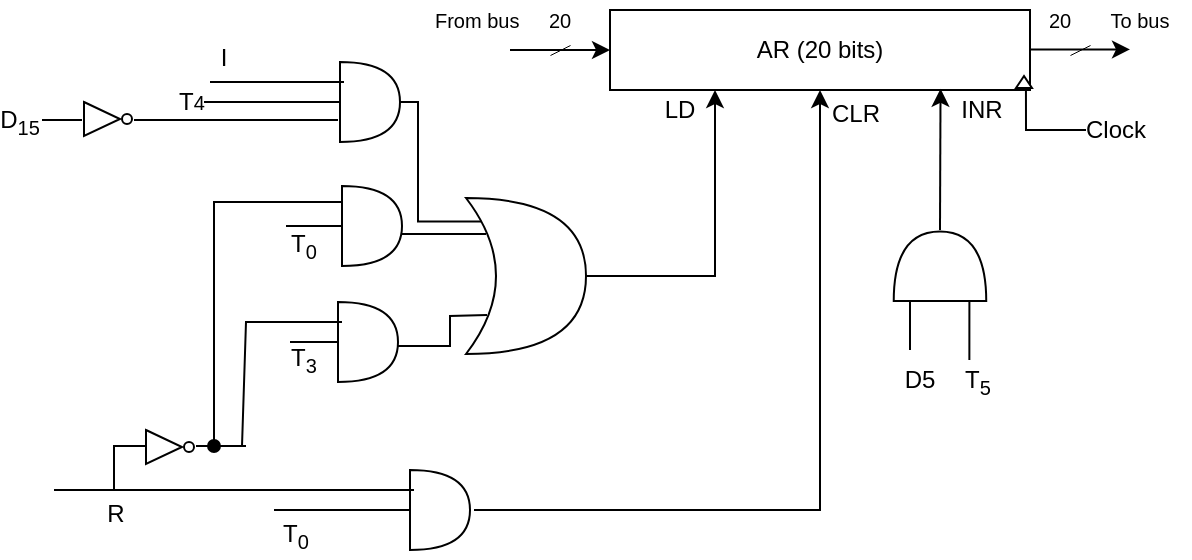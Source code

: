 <mxfile version="20.5.1" type="device"><diagram id="ICTx-QsHI873lWkPcgdm" name="Page-1"><mxGraphModel dx="1038" dy="587" grid="1" gridSize="2" guides="1" tooltips="1" connect="1" arrows="0" fold="1" page="1" pageScale="1" pageWidth="850" pageHeight="1100" math="0" shadow="0"><root><mxCell id="0"/><mxCell id="1" parent="0"/><mxCell id="Bi0T4W0lRSS802xnJa3S-1" value="AR (20 bits)" style="rounded=0;whiteSpace=wrap;html=1;" parent="1" vertex="1"><mxGeometry x="360" y="310" width="210" height="40" as="geometry"/></mxCell><mxCell id="Bi0T4W0lRSS802xnJa3S-2" value="" style="endArrow=classic;html=1;rounded=0;entryX=0;entryY=0.5;entryDx=0;entryDy=0;" parent="1" target="Bi0T4W0lRSS802xnJa3S-1" edge="1"><mxGeometry width="50" height="50" relative="1" as="geometry"><mxPoint x="310" y="330" as="sourcePoint"/><mxPoint x="450" y="290" as="targetPoint"/></mxGeometry></mxCell><mxCell id="Bi0T4W0lRSS802xnJa3S-4" value="" style="endArrow=classic;html=1;rounded=0;entryX=0;entryY=0.5;entryDx=0;entryDy=0;" parent="1" edge="1"><mxGeometry width="50" height="50" relative="1" as="geometry"><mxPoint x="570" y="329.74" as="sourcePoint"/><mxPoint x="620" y="329.74" as="targetPoint"/></mxGeometry></mxCell><mxCell id="Bi0T4W0lRSS802xnJa3S-5" value="&lt;font style=&quot;font-size: 10px;&quot;&gt;From bus&amp;nbsp;&lt;/font&gt;" style="text;html=1;strokeColor=none;fillColor=none;align=center;verticalAlign=middle;whiteSpace=wrap;rounded=0;" parent="1" vertex="1"><mxGeometry x="270" y="310" width="50" height="10" as="geometry"/></mxCell><mxCell id="Bi0T4W0lRSS802xnJa3S-6" value="&lt;font style=&quot;font-size: 10px;&quot;&gt;To bus&lt;/font&gt;" style="text;html=1;strokeColor=none;fillColor=none;align=center;verticalAlign=middle;whiteSpace=wrap;rounded=0;" parent="1" vertex="1"><mxGeometry x="600" y="310" width="50" height="10" as="geometry"/></mxCell><mxCell id="Bi0T4W0lRSS802xnJa3S-8" value="" style="endArrow=none;html=1;rounded=0;fontSize=10;strokeWidth=0.5;" parent="1" edge="1"><mxGeometry width="50" height="50" relative="1" as="geometry"><mxPoint x="590" y="332.5" as="sourcePoint"/><mxPoint x="600" y="327.5" as="targetPoint"/></mxGeometry></mxCell><mxCell id="Bi0T4W0lRSS802xnJa3S-9" value="20" style="text;html=1;strokeColor=none;fillColor=none;align=center;verticalAlign=middle;whiteSpace=wrap;rounded=0;fontSize=10;" parent="1" vertex="1"><mxGeometry x="320" y="305" width="30" height="20" as="geometry"/></mxCell><mxCell id="Bi0T4W0lRSS802xnJa3S-10" value="20" style="text;html=1;strokeColor=none;fillColor=none;align=center;verticalAlign=middle;whiteSpace=wrap;rounded=0;fontSize=10;" parent="1" vertex="1"><mxGeometry x="570" y="305" width="30" height="20" as="geometry"/></mxCell><mxCell id="Bi0T4W0lRSS802xnJa3S-12" value="" style="shape=or;whiteSpace=wrap;html=1;fontSize=10;" parent="1" vertex="1"><mxGeometry x="260" y="540" width="30" height="40" as="geometry"/></mxCell><mxCell id="Bi0T4W0lRSS802xnJa3S-69" style="edgeStyle=orthogonalEdgeStyle;rounded=0;orthogonalLoop=1;jettySize=auto;html=1;exitX=1;exitY=0.5;exitDx=0;exitDy=0;exitPerimeter=0;entryX=0.25;entryY=1;entryDx=0;entryDy=0;strokeWidth=1;fontSize=12;endArrow=classic;endFill=1;" parent="1" source="Bi0T4W0lRSS802xnJa3S-54" target="Bi0T4W0lRSS802xnJa3S-1" edge="1"><mxGeometry relative="1" as="geometry"/></mxCell><mxCell id="Bi0T4W0lRSS802xnJa3S-54" value="" style="shape=xor;whiteSpace=wrap;html=1;fontSize=12;" parent="1" vertex="1"><mxGeometry x="288" y="404" width="60" height="78" as="geometry"/></mxCell><mxCell id="Bi0T4W0lRSS802xnJa3S-70" value="&lt;font face=&quot;Arial, sans-serif&quot;&gt;&lt;span style=&quot;font-size: 12px;&quot;&gt;LD&lt;/span&gt;&lt;/font&gt;" style="text;html=1;strokeColor=none;fillColor=none;align=center;verticalAlign=middle;whiteSpace=wrap;rounded=0;fontSize=10;" parent="1" vertex="1"><mxGeometry x="380" y="350" width="30" height="20" as="geometry"/></mxCell><mxCell id="Bi0T4W0lRSS802xnJa3S-73" style="edgeStyle=orthogonalEdgeStyle;rounded=0;orthogonalLoop=1;jettySize=auto;html=1;exitX=0;exitY=0.25;exitDx=0;exitDy=0;exitPerimeter=0;strokeWidth=1;fontSize=12;endArrow=none;endFill=0;" parent="1" source="Bi0T4W0lRSS802xnJa3S-71" target="Bi0T4W0lRSS802xnJa3S-75" edge="1"><mxGeometry relative="1" as="geometry"><mxPoint x="525.696" y="485" as="targetPoint"/><Array as="points"><mxPoint x="510" y="456"/></Array></mxGeometry></mxCell><mxCell id="Bi0T4W0lRSS802xnJa3S-74" style="edgeStyle=orthogonalEdgeStyle;rounded=0;orthogonalLoop=1;jettySize=auto;html=1;exitX=0;exitY=0.75;exitDx=0;exitDy=0;exitPerimeter=0;strokeWidth=1;fontSize=12;endArrow=none;endFill=0;entryX=0.323;entryY=-0.002;entryDx=0;entryDy=0;entryPerimeter=0;" parent="1" source="Bi0T4W0lRSS802xnJa3S-71" edge="1"><mxGeometry relative="1" as="geometry"><mxPoint x="539.69" y="484.96" as="targetPoint"/><Array as="points"><mxPoint x="540" y="456"/></Array></mxGeometry></mxCell><mxCell id="Bi0T4W0lRSS802xnJa3S-71" value="" style="shape=or;whiteSpace=wrap;html=1;fontSize=12;rotation=-90;" parent="1" vertex="1"><mxGeometry x="507.65" y="415" width="34.69" height="46.25" as="geometry"/></mxCell><mxCell id="Bi0T4W0lRSS802xnJa3S-75" value="&lt;font style=&quot;font-size: 12px;&quot;&gt;&lt;span style=&quot;line-height: 107%; font-family: Arial, sans-serif;&quot;&gt;D5&lt;/span&gt;&lt;/font&gt;" style="text;html=1;strokeColor=none;fillColor=none;align=center;verticalAlign=middle;whiteSpace=wrap;rounded=0;fontSize=10;" parent="1" vertex="1"><mxGeometry x="500" y="480" width="30" height="30" as="geometry"/></mxCell><mxCell id="Bi0T4W0lRSS802xnJa3S-76" value="&lt;font style=&quot;font-size: 12px;&quot;&gt;&lt;span style=&quot;line-height: 107%; font-family: Arial, sans-serif;&quot;&gt;T&lt;sub&gt;5&lt;/sub&gt;&lt;/span&gt;&lt;/font&gt;" style="text;html=1;strokeColor=none;fillColor=none;align=center;verticalAlign=middle;whiteSpace=wrap;rounded=0;fontSize=10;" parent="1" vertex="1"><mxGeometry x="529" y="486.5" width="30" height="20" as="geometry"/></mxCell><mxCell id="Bi0T4W0lRSS802xnJa3S-79" value="&lt;font face=&quot;Arial, sans-serif&quot;&gt;&lt;span style=&quot;font-size: 12px;&quot;&gt;INR&lt;/span&gt;&lt;/font&gt;" style="text;html=1;strokeColor=none;fillColor=none;align=center;verticalAlign=middle;whiteSpace=wrap;rounded=0;fontSize=10;" parent="1" vertex="1"><mxGeometry x="531" y="350" width="30" height="20" as="geometry"/></mxCell><mxCell id="Bi0T4W0lRSS802xnJa3S-82" style="edgeStyle=orthogonalEdgeStyle;rounded=0;orthogonalLoop=1;jettySize=auto;html=1;exitX=0;exitY=0.5;exitDx=0;exitDy=0;entryX=0.857;entryY=1;entryDx=0;entryDy=0;entryPerimeter=0;strokeWidth=1;fontSize=12;startArrow=none;startFill=0;endArrow=none;endFill=0;" parent="1" source="Bi0T4W0lRSS802xnJa3S-81" edge="1"><mxGeometry relative="1" as="geometry"><Array as="points"><mxPoint x="568" y="370"/></Array><mxPoint x="567.97" y="350" as="targetPoint"/></mxGeometry></mxCell><mxCell id="Bi0T4W0lRSS802xnJa3S-81" value="&lt;font face=&quot;Arial, sans-serif&quot;&gt;&lt;span style=&quot;font-size: 12px;&quot;&gt;Clock&lt;/span&gt;&lt;/font&gt;" style="text;html=1;strokeColor=none;fillColor=none;align=center;verticalAlign=middle;whiteSpace=wrap;rounded=0;fontSize=10;" parent="1" vertex="1"><mxGeometry x="598" y="360" width="30" height="20" as="geometry"/></mxCell><mxCell id="Bi0T4W0lRSS802xnJa3S-83" value="" style="triangle;whiteSpace=wrap;html=1;fontSize=12;rotation=-90;" parent="1" vertex="1"><mxGeometry x="564" y="342" width="6" height="8" as="geometry"/></mxCell><mxCell id="fhyUuL2Vq0NOQQih1WCm-1" value="" style="endArrow=classic;html=1;rounded=0;entryX=0.787;entryY=0.985;entryDx=0;entryDy=0;entryPerimeter=0;" edge="1" parent="1" target="Bi0T4W0lRSS802xnJa3S-1"><mxGeometry width="50" height="50" relative="1" as="geometry"><mxPoint x="525" y="420" as="sourcePoint"/><mxPoint x="550" y="362" as="targetPoint"/></mxGeometry></mxCell><mxCell id="fhyUuL2Vq0NOQQih1WCm-2" style="edgeStyle=orthogonalEdgeStyle;rounded=0;orthogonalLoop=1;jettySize=auto;html=1;entryX=0.5;entryY=1;entryDx=0;entryDy=0;strokeWidth=1;fontSize=12;endArrow=classic;endFill=1;" edge="1" parent="1" target="Bi0T4W0lRSS802xnJa3S-1"><mxGeometry relative="1" as="geometry"><mxPoint x="292" y="560" as="sourcePoint"/><mxPoint x="466.5" y="380" as="targetPoint"/><Array as="points"><mxPoint x="465" y="560"/></Array></mxGeometry></mxCell><mxCell id="fhyUuL2Vq0NOQQih1WCm-3" value="&lt;font face=&quot;Arial, sans-serif&quot;&gt;&lt;span style=&quot;font-size: 12px;&quot;&gt;CLR&lt;/span&gt;&lt;/font&gt;" style="text;html=1;strokeColor=none;fillColor=none;align=center;verticalAlign=middle;whiteSpace=wrap;rounded=0;fontSize=10;" vertex="1" parent="1"><mxGeometry x="468" y="352" width="30" height="20" as="geometry"/></mxCell><mxCell id="fhyUuL2Vq0NOQQih1WCm-11" value="" style="endArrow=none;html=1;rounded=0;entryX=0;entryY=0.5;entryDx=0;entryDy=0;entryPerimeter=0;" edge="1" parent="1" target="Bi0T4W0lRSS802xnJa3S-12"><mxGeometry width="50" height="50" relative="1" as="geometry"><mxPoint x="192" y="560" as="sourcePoint"/><mxPoint x="204" y="546" as="targetPoint"/></mxGeometry></mxCell><mxCell id="fhyUuL2Vq0NOQQih1WCm-12" value="&lt;font style=&quot;&quot;&gt;&lt;span style=&quot;line-height: 107%; font-family: Arial, sans-serif;&quot;&gt;&lt;span style=&quot;font-size: 12px;&quot;&gt;T&lt;sub&gt;0&lt;/sub&gt;&lt;/span&gt;&lt;/span&gt;&lt;/font&gt;" style="text;html=1;strokeColor=none;fillColor=none;align=center;verticalAlign=middle;whiteSpace=wrap;rounded=0;fontSize=10;" vertex="1" parent="1"><mxGeometry x="188" y="564" width="30" height="20" as="geometry"/></mxCell><mxCell id="fhyUuL2Vq0NOQQih1WCm-13" value="" style="endArrow=none;html=1;rounded=0;entryX=0;entryY=0.5;entryDx=0;entryDy=0;entryPerimeter=0;" edge="1" parent="1"><mxGeometry width="50" height="50" relative="1" as="geometry"><mxPoint x="82" y="550" as="sourcePoint"/><mxPoint x="262" y="550" as="targetPoint"/></mxGeometry></mxCell><mxCell id="fhyUuL2Vq0NOQQih1WCm-14" value="&lt;font face=&quot;Arial, sans-serif&quot;&gt;&lt;span style=&quot;font-size: 12px;&quot;&gt;R&lt;/span&gt;&lt;/font&gt;" style="text;html=1;strokeColor=none;fillColor=none;align=center;verticalAlign=middle;whiteSpace=wrap;rounded=0;fontSize=10;" vertex="1" parent="1"><mxGeometry x="98" y="552" width="30" height="20" as="geometry"/></mxCell><mxCell id="fhyUuL2Vq0NOQQih1WCm-15" value="" style="triangle;whiteSpace=wrap;html=1;" vertex="1" parent="1"><mxGeometry x="128" y="520" width="18" height="17" as="geometry"/></mxCell><mxCell id="fhyUuL2Vq0NOQQih1WCm-16" value="" style="endArrow=none;html=1;rounded=0;" edge="1" parent="1"><mxGeometry width="50" height="50" relative="1" as="geometry"><mxPoint x="112" y="550" as="sourcePoint"/><mxPoint x="128" y="528" as="targetPoint"/><Array as="points"><mxPoint x="112" y="528"/></Array></mxGeometry></mxCell><mxCell id="fhyUuL2Vq0NOQQih1WCm-17" value="" style="ellipse;whiteSpace=wrap;html=1;aspect=fixed;" vertex="1" parent="1"><mxGeometry x="147" y="526" width="5" height="5" as="geometry"/></mxCell><mxCell id="fhyUuL2Vq0NOQQih1WCm-20" value="" style="shape=or;whiteSpace=wrap;html=1;fontSize=10;" vertex="1" parent="1"><mxGeometry x="224" y="456" width="30" height="40" as="geometry"/></mxCell><mxCell id="fhyUuL2Vq0NOQQih1WCm-21" value="" style="endArrow=none;html=1;rounded=0;entryX=0;entryY=0.5;entryDx=0;entryDy=0;entryPerimeter=0;" edge="1" parent="1" target="fhyUuL2Vq0NOQQih1WCm-20"><mxGeometry width="50" height="50" relative="1" as="geometry"><mxPoint x="200" y="476" as="sourcePoint"/><mxPoint x="168" y="462" as="targetPoint"/></mxGeometry></mxCell><mxCell id="fhyUuL2Vq0NOQQih1WCm-22" value="&lt;font style=&quot;&quot;&gt;&lt;span style=&quot;line-height: 107%; font-family: Arial, sans-serif;&quot;&gt;&lt;span style=&quot;font-size: 12px;&quot;&gt;T&lt;sub&gt;3&lt;/sub&gt;&lt;/span&gt;&lt;/span&gt;&lt;/font&gt;" style="text;html=1;strokeColor=none;fillColor=none;align=center;verticalAlign=middle;whiteSpace=wrap;rounded=0;fontSize=10;" vertex="1" parent="1"><mxGeometry x="198" y="480" width="18" height="12" as="geometry"/></mxCell><mxCell id="fhyUuL2Vq0NOQQih1WCm-23" value="" style="endArrow=none;html=1;rounded=0;entryX=0;entryY=0.5;entryDx=0;entryDy=0;entryPerimeter=0;" edge="1" parent="1"><mxGeometry width="50" height="50" relative="1" as="geometry"><mxPoint x="176" y="528" as="sourcePoint"/><mxPoint x="226" y="466" as="targetPoint"/><Array as="points"><mxPoint x="178" y="466"/></Array></mxGeometry></mxCell><mxCell id="fhyUuL2Vq0NOQQih1WCm-25" value="" style="shape=or;whiteSpace=wrap;html=1;fontSize=10;" vertex="1" parent="1"><mxGeometry x="226" y="398" width="30" height="40" as="geometry"/></mxCell><mxCell id="fhyUuL2Vq0NOQQih1WCm-26" value="" style="endArrow=none;html=1;rounded=0;entryX=0;entryY=0.5;entryDx=0;entryDy=0;entryPerimeter=0;" edge="1" parent="1" target="fhyUuL2Vq0NOQQih1WCm-25"><mxGeometry width="50" height="50" relative="1" as="geometry"><mxPoint x="198" y="418" as="sourcePoint"/><mxPoint x="170" y="404" as="targetPoint"/></mxGeometry></mxCell><mxCell id="fhyUuL2Vq0NOQQih1WCm-27" value="&lt;font style=&quot;&quot;&gt;&lt;span style=&quot;line-height: 107%; font-family: Arial, sans-serif;&quot;&gt;&lt;span style=&quot;font-size: 12px;&quot;&gt;T&lt;sub&gt;0&lt;/sub&gt;&lt;/span&gt;&lt;/span&gt;&lt;/font&gt;" style="text;html=1;strokeColor=none;fillColor=none;align=center;verticalAlign=middle;whiteSpace=wrap;rounded=0;fontSize=10;" vertex="1" parent="1"><mxGeometry x="198" y="424" width="18" height="10" as="geometry"/></mxCell><mxCell id="fhyUuL2Vq0NOQQih1WCm-37" style="edgeStyle=orthogonalEdgeStyle;rounded=0;orthogonalLoop=1;jettySize=auto;html=1;exitX=1;exitY=0.5;exitDx=0;exitDy=0;exitPerimeter=0;endArrow=none;endFill=0;entryX=0.127;entryY=0.151;entryDx=0;entryDy=0;entryPerimeter=0;" edge="1" parent="1" source="fhyUuL2Vq0NOQQih1WCm-30" target="Bi0T4W0lRSS802xnJa3S-54"><mxGeometry relative="1" as="geometry"><mxPoint x="276" y="416" as="targetPoint"/><Array as="points"><mxPoint x="264" y="356"/><mxPoint x="264" y="416"/></Array></mxGeometry></mxCell><mxCell id="fhyUuL2Vq0NOQQih1WCm-30" value="" style="shape=or;whiteSpace=wrap;html=1;fontSize=10;" vertex="1" parent="1"><mxGeometry x="225" y="336" width="30" height="40" as="geometry"/></mxCell><mxCell id="fhyUuL2Vq0NOQQih1WCm-31" value="" style="endArrow=none;html=1;rounded=0;entryX=0;entryY=0.5;entryDx=0;entryDy=0;entryPerimeter=0;" edge="1" parent="1" target="fhyUuL2Vq0NOQQih1WCm-30"><mxGeometry width="50" height="50" relative="1" as="geometry"><mxPoint x="157" y="356" as="sourcePoint"/><mxPoint x="169" y="342" as="targetPoint"/></mxGeometry></mxCell><mxCell id="fhyUuL2Vq0NOQQih1WCm-32" value="&lt;font style=&quot;&quot;&gt;&lt;span style=&quot;line-height: 107%; font-family: Arial, sans-serif;&quot;&gt;&lt;span style=&quot;font-size: 12px;&quot;&gt;T&lt;/span&gt;4&lt;/span&gt;&lt;/font&gt;" style="text;html=1;strokeColor=none;fillColor=none;align=center;verticalAlign=middle;whiteSpace=wrap;rounded=0;fontSize=10;" vertex="1" parent="1"><mxGeometry x="144" y="348" width="14" height="16" as="geometry"/></mxCell><mxCell id="fhyUuL2Vq0NOQQih1WCm-33" value="" style="endArrow=none;html=1;rounded=0;entryX=0;entryY=0.5;entryDx=0;entryDy=0;entryPerimeter=0;" edge="1" parent="1"><mxGeometry width="50" height="50" relative="1" as="geometry"><mxPoint x="160" y="346" as="sourcePoint"/><mxPoint x="227" y="346" as="targetPoint"/></mxGeometry></mxCell><mxCell id="fhyUuL2Vq0NOQQih1WCm-34" value="&lt;font face=&quot;Arial, sans-serif&quot;&gt;&lt;span style=&quot;font-size: 12px;&quot;&gt;I&lt;/span&gt;&lt;/font&gt;" style="text;html=1;strokeColor=none;fillColor=none;align=center;verticalAlign=middle;whiteSpace=wrap;rounded=0;fontSize=10;" vertex="1" parent="1"><mxGeometry x="152" y="324" width="30" height="20" as="geometry"/></mxCell><mxCell id="fhyUuL2Vq0NOQQih1WCm-35" value="" style="endArrow=none;html=1;rounded=0;entryX=0.175;entryY=0.75;entryDx=0;entryDy=0;entryPerimeter=0;" edge="1" parent="1" target="Bi0T4W0lRSS802xnJa3S-54"><mxGeometry width="50" height="50" relative="1" as="geometry"><mxPoint x="254" y="478" as="sourcePoint"/><mxPoint x="288" y="478" as="targetPoint"/><Array as="points"><mxPoint x="280" y="478"/><mxPoint x="280" y="463"/></Array></mxGeometry></mxCell><mxCell id="fhyUuL2Vq0NOQQih1WCm-36" value="" style="endArrow=none;html=1;rounded=0;" edge="1" parent="1"><mxGeometry width="50" height="50" relative="1" as="geometry"><mxPoint x="256" y="422" as="sourcePoint"/><mxPoint x="298" y="422" as="targetPoint"/></mxGeometry></mxCell><mxCell id="fhyUuL2Vq0NOQQih1WCm-39" value="" style="endArrow=none;html=1;rounded=0;" edge="1" parent="1"><mxGeometry width="50" height="50" relative="1" as="geometry"><mxPoint x="153" y="528" as="sourcePoint"/><mxPoint x="178" y="528" as="targetPoint"/></mxGeometry></mxCell><mxCell id="fhyUuL2Vq0NOQQih1WCm-43" value="" style="endArrow=none;html=1;rounded=0;entryX=0;entryY=0.5;entryDx=0;entryDy=0;entryPerimeter=0;startArrow=oval;startFill=1;" edge="1" parent="1"><mxGeometry width="50" height="50" relative="1" as="geometry"><mxPoint x="162" y="528" as="sourcePoint"/><mxPoint x="226" y="406" as="targetPoint"/><Array as="points"><mxPoint x="162" y="406"/></Array></mxGeometry></mxCell><mxCell id="fhyUuL2Vq0NOQQih1WCm-44" value="" style="endArrow=none;html=1;rounded=0;" edge="1" parent="1"><mxGeometry width="50" height="50" relative="1" as="geometry"><mxPoint x="122" y="365" as="sourcePoint"/><mxPoint x="224" y="365" as="targetPoint"/></mxGeometry></mxCell><mxCell id="fhyUuL2Vq0NOQQih1WCm-45" value="" style="triangle;whiteSpace=wrap;html=1;" vertex="1" parent="1"><mxGeometry x="97" y="356" width="18" height="17" as="geometry"/></mxCell><mxCell id="fhyUuL2Vq0NOQQih1WCm-46" value="" style="ellipse;whiteSpace=wrap;html=1;aspect=fixed;" vertex="1" parent="1"><mxGeometry x="116" y="362" width="5" height="5" as="geometry"/></mxCell><mxCell id="fhyUuL2Vq0NOQQih1WCm-47" value="" style="endArrow=none;html=1;rounded=0;" edge="1" parent="1"><mxGeometry width="50" height="50" relative="1" as="geometry"><mxPoint x="76" y="365" as="sourcePoint"/><mxPoint x="96" y="365" as="targetPoint"/></mxGeometry></mxCell><mxCell id="fhyUuL2Vq0NOQQih1WCm-48" value="&lt;font face=&quot;Arial, sans-serif&quot;&gt;&lt;span style=&quot;font-size: 12px;&quot;&gt;D&lt;sub&gt;15&lt;/sub&gt;&lt;/span&gt;&lt;/font&gt;" style="text;html=1;strokeColor=none;fillColor=none;align=center;verticalAlign=middle;whiteSpace=wrap;rounded=0;fontSize=10;" vertex="1" parent="1"><mxGeometry x="58" y="358" width="14" height="16" as="geometry"/></mxCell><mxCell id="fhyUuL2Vq0NOQQih1WCm-50" value="" style="endArrow=none;html=1;rounded=0;fontSize=10;strokeWidth=0.5;" edge="1" parent="1"><mxGeometry width="50" height="50" relative="1" as="geometry"><mxPoint x="330" y="332.5" as="sourcePoint"/><mxPoint x="340" y="327.5" as="targetPoint"/></mxGeometry></mxCell></root></mxGraphModel></diagram></mxfile>